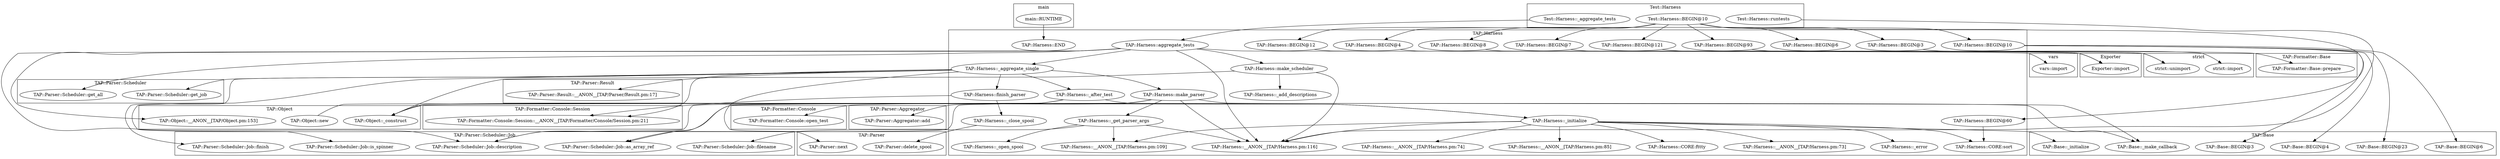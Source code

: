 digraph {
graph [overlap=false]
subgraph cluster_TAP_Parser_Scheduler {
	label="TAP::Parser::Scheduler";
	"TAP::Parser::Scheduler::get_job";
	"TAP::Parser::Scheduler::get_all";
}
subgraph cluster_vars {
	label="vars";
	"vars::import";
}
subgraph cluster_strict {
	label="strict";
	"strict::import";
	"strict::unimport";
}
subgraph cluster_TAP_Formatter_Console {
	label="TAP::Formatter::Console";
	"TAP::Formatter::Console::open_test";
}
subgraph cluster_TAP_Object {
	label="TAP::Object";
	"TAP::Object::_construct";
	"TAP::Object::new";
	"TAP::Object::__ANON__[TAP/Object.pm:153]";
}
subgraph cluster_TAP_Formatter_Console_Session {
	label="TAP::Formatter::Console::Session";
	"TAP::Formatter::Console::Session::__ANON__[TAP/Formatter/Console/Session.pm:21]";
}
subgraph cluster_Test_Harness {
	label="Test::Harness";
	"Test::Harness::BEGIN@10";
	"Test::Harness::runtests";
	"Test::Harness::_aggregate_tests";
}
subgraph cluster_Exporter {
	label="Exporter";
	"Exporter::import";
}
subgraph cluster_TAP_Parser_Aggregator {
	label="TAP::Parser::Aggregator";
	"TAP::Parser::Aggregator::add";
}
subgraph cluster_TAP_Formatter_Base {
	label="TAP::Formatter::Base";
	"TAP::Formatter::Base::prepare";
}
subgraph cluster_main {
	label="main";
	"main::RUNTIME";
}
subgraph cluster_TAP_Base {
	label="TAP::Base";
	"TAP::Base::BEGIN@3";
	"TAP::Base::_make_callback";
	"TAP::Base::BEGIN@4";
	"TAP::Base::BEGIN@23";
	"TAP::Base::BEGIN@6";
	"TAP::Base::_initialize";
}
subgraph cluster_TAP_Parser_Result {
	label="TAP::Parser::Result";
	"TAP::Parser::Result::__ANON__[TAP/Parser/Result.pm:17]";
}
subgraph cluster_TAP_Parser_Scheduler_Job {
	label="TAP::Parser::Scheduler::Job";
	"TAP::Parser::Scheduler::Job::finish";
	"TAP::Parser::Scheduler::Job::filename";
	"TAP::Parser::Scheduler::Job::description";
	"TAP::Parser::Scheduler::Job::is_spinner";
	"TAP::Parser::Scheduler::Job::as_array_ref";
}
subgraph cluster_TAP_Parser {
	label="TAP::Parser";
	"TAP::Parser::delete_spool";
	"TAP::Parser::next";
}
subgraph cluster_TAP_Harness {
	label="TAP::Harness";
	"TAP::Harness::BEGIN@12";
	"TAP::Harness::END";
	"TAP::Harness::BEGIN@4";
	"TAP::Harness::BEGIN@60";
	"TAP::Harness::BEGIN@3";
	"TAP::Harness::make_parser";
	"TAP::Harness::BEGIN@7";
	"TAP::Harness::CORE:sort";
	"TAP::Harness::_error";
	"TAP::Harness::BEGIN@8";
	"TAP::Harness::BEGIN@6";
	"TAP::Harness::_initialize";
	"TAP::Harness::__ANON__[TAP/Harness.pm:74]";
	"TAP::Harness::_add_descriptions";
	"TAP::Harness::__ANON__[TAP/Harness.pm:85]";
	"TAP::Harness::_close_spool";
	"TAP::Harness::BEGIN@93";
	"TAP::Harness::__ANON__[TAP/Harness.pm:116]";
	"TAP::Harness::aggregate_tests";
	"TAP::Harness::__ANON__[TAP/Harness.pm:109]";
	"TAP::Harness::BEGIN@10";
	"TAP::Harness::CORE:fttty";
	"TAP::Harness::finish_parser";
	"TAP::Harness::__ANON__[TAP/Harness.pm:73]";
	"TAP::Harness::make_scheduler";
	"TAP::Harness::_after_test";
	"TAP::Harness::_aggregate_single";
	"TAP::Harness::_open_spool";
	"TAP::Harness::BEGIN@121";
	"TAP::Harness::_get_parser_args";
}
"TAP::Harness::BEGIN@10" -> "TAP::Base::BEGIN@6";
"Test::Harness::BEGIN@10" -> "TAP::Harness::BEGIN@7";
"TAP::Harness::aggregate_tests" -> "TAP::Formatter::Base::prepare";
"TAP::Harness::_initialize" -> "TAP::Harness::__ANON__[TAP/Harness.pm:109]";
"TAP::Harness::_get_parser_args" -> "TAP::Harness::__ANON__[TAP/Harness.pm:109]";
"TAP::Harness::BEGIN@7" -> "Exporter::import";
"TAP::Harness::BEGIN@8" -> "Exporter::import";
"TAP::Harness::BEGIN@4" -> "Exporter::import";
"TAP::Harness::aggregate_tests" -> "TAP::Parser::Scheduler::get_all";
"TAP::Harness::make_parser" -> "TAP::Harness::_get_parser_args";
"TAP::Harness::_aggregate_single" -> "TAP::Parser::Scheduler::Job::finish";
"TAP::Harness::aggregate_tests" -> "TAP::Object::__ANON__[TAP/Object.pm:153]";
"Test::Harness::BEGIN@10" -> "TAP::Harness::BEGIN@8";
"TAP::Harness::make_scheduler" -> "TAP::Harness::_add_descriptions";
"TAP::Harness::_initialize" -> "TAP::Harness::__ANON__[TAP/Harness.pm:85]";
"Test::Harness::_aggregate_tests" -> "TAP::Harness::aggregate_tests";
"TAP::Harness::_aggregate_single" -> "TAP::Harness::finish_parser";
"TAP::Harness::_aggregate_single" -> "TAP::Formatter::Console::Session::__ANON__[TAP/Formatter/Console/Session.pm:21]";
"TAP::Harness::finish_parser" -> "TAP::Formatter::Console::Session::__ANON__[TAP/Formatter/Console/Session.pm:21]";
"TAP::Harness::_aggregate_single" -> "TAP::Parser::Scheduler::get_job";
"Test::Harness::BEGIN@10" -> "TAP::Harness::BEGIN@3";
"TAP::Harness::_aggregate_single" -> "TAP::Harness::make_parser";
"TAP::Harness::make_parser" -> "TAP::Parser::Scheduler::Job::as_array_ref";
"TAP::Harness::_after_test" -> "TAP::Parser::Scheduler::Job::as_array_ref";
"TAP::Harness::finish_parser" -> "TAP::Harness::_close_spool";
"TAP::Harness::BEGIN@10" -> "TAP::Base::BEGIN@3";
"Test::Harness::BEGIN@10" -> "TAP::Harness::BEGIN@10";
"TAP::Harness::_initialize" -> "TAP::Harness::__ANON__[TAP/Harness.pm:73]";
"TAP::Harness::_close_spool" -> "TAP::Parser::delete_spool";
"TAP::Harness::_aggregate_single" -> "TAP::Parser::Scheduler::Job::is_spinner";
"TAP::Harness::_initialize" -> "TAP::Harness::_error";
"TAP::Harness::_aggregate_single" -> "TAP::Parser::next";
"TAP::Harness::aggregate_tests" -> "TAP::Parser::Scheduler::Job::description";
"TAP::Harness::make_parser" -> "TAP::Parser::Scheduler::Job::description";
"TAP::Harness::_after_test" -> "TAP::Parser::Scheduler::Job::description";
"TAP::Harness::_initialize" -> "TAP::Harness::__ANON__[TAP/Harness.pm:74]";
"TAP::Harness::aggregate_tests" -> "TAP::Harness::_aggregate_single";
"main::RUNTIME" -> "TAP::Harness::END";
"TAP::Harness::BEGIN@121" -> "strict::unimport";
"TAP::Harness::BEGIN@93" -> "strict::unimport";
"Test::Harness::BEGIN@10" -> "TAP::Harness::BEGIN@6";
"TAP::Harness::aggregate_tests" -> "TAP::Harness::__ANON__[TAP/Harness.pm:116]";
"Test::Harness::runtests" -> "TAP::Harness::__ANON__[TAP/Harness.pm:116]";
"TAP::Harness::make_parser" -> "TAP::Harness::__ANON__[TAP/Harness.pm:116]";
"TAP::Harness::make_scheduler" -> "TAP::Harness::__ANON__[TAP/Harness.pm:116]";
"TAP::Harness::_get_parser_args" -> "TAP::Harness::__ANON__[TAP/Harness.pm:116]";
"TAP::Harness::_initialize" -> "TAP::Harness::__ANON__[TAP/Harness.pm:116]";
"TAP::Harness::make_parser" -> "TAP::Formatter::Console::open_test";
"TAP::Harness::_get_parser_args" -> "TAP::Harness::_open_spool";
"Test::Harness::BEGIN@10" -> "TAP::Harness::BEGIN@4";
"TAP::Harness::BEGIN@10" -> "TAP::Base::BEGIN@23";
"TAP::Harness::_after_test" -> "TAP::Parser::Aggregator::add";
"TAP::Harness::_initialize" -> "TAP::Base::_initialize";
"TAP::Harness::BEGIN@12" -> "vars::import";
"TAP::Harness::make_parser" -> "TAP::Base::_make_callback";
"TAP::Harness::_after_test" -> "TAP::Base::_make_callback";
"Test::Harness::BEGIN@10" -> "TAP::Harness::BEGIN@121";
"Test::Harness::BEGIN@10" -> "TAP::Harness::BEGIN@12";
"Test::Harness::BEGIN@10" -> "TAP::Harness::BEGIN@60";
"TAP::Harness::BEGIN@60" -> "TAP::Harness::CORE:sort";
"TAP::Harness::_initialize" -> "TAP::Harness::CORE:sort";
"TAP::Object::new" -> "TAP::Harness::_initialize";
"TAP::Harness::make_parser" -> "TAP::Object::_construct";
"TAP::Harness::make_scheduler" -> "TAP::Object::_construct";
"TAP::Harness::_initialize" -> "TAP::Object::_construct";
"Test::Harness::BEGIN@10" -> "TAP::Harness::BEGIN@93";
"TAP::Harness::_get_parser_args" -> "TAP::Parser::Scheduler::Job::filename";
"TAP::Harness::_initialize" -> "TAP::Harness::CORE:fttty";
"TAP::Harness::aggregate_tests" -> "TAP::Harness::make_scheduler";
"TAP::Harness::_aggregate_single" -> "TAP::Harness::_after_test";
"TAP::Harness::_aggregate_single" -> "TAP::Parser::Result::__ANON__[TAP/Parser/Result.pm:17]";
"TAP::Harness::BEGIN@10" -> "TAP::Base::BEGIN@4";
"TAP::Harness::BEGIN@3" -> "strict::import";
}
